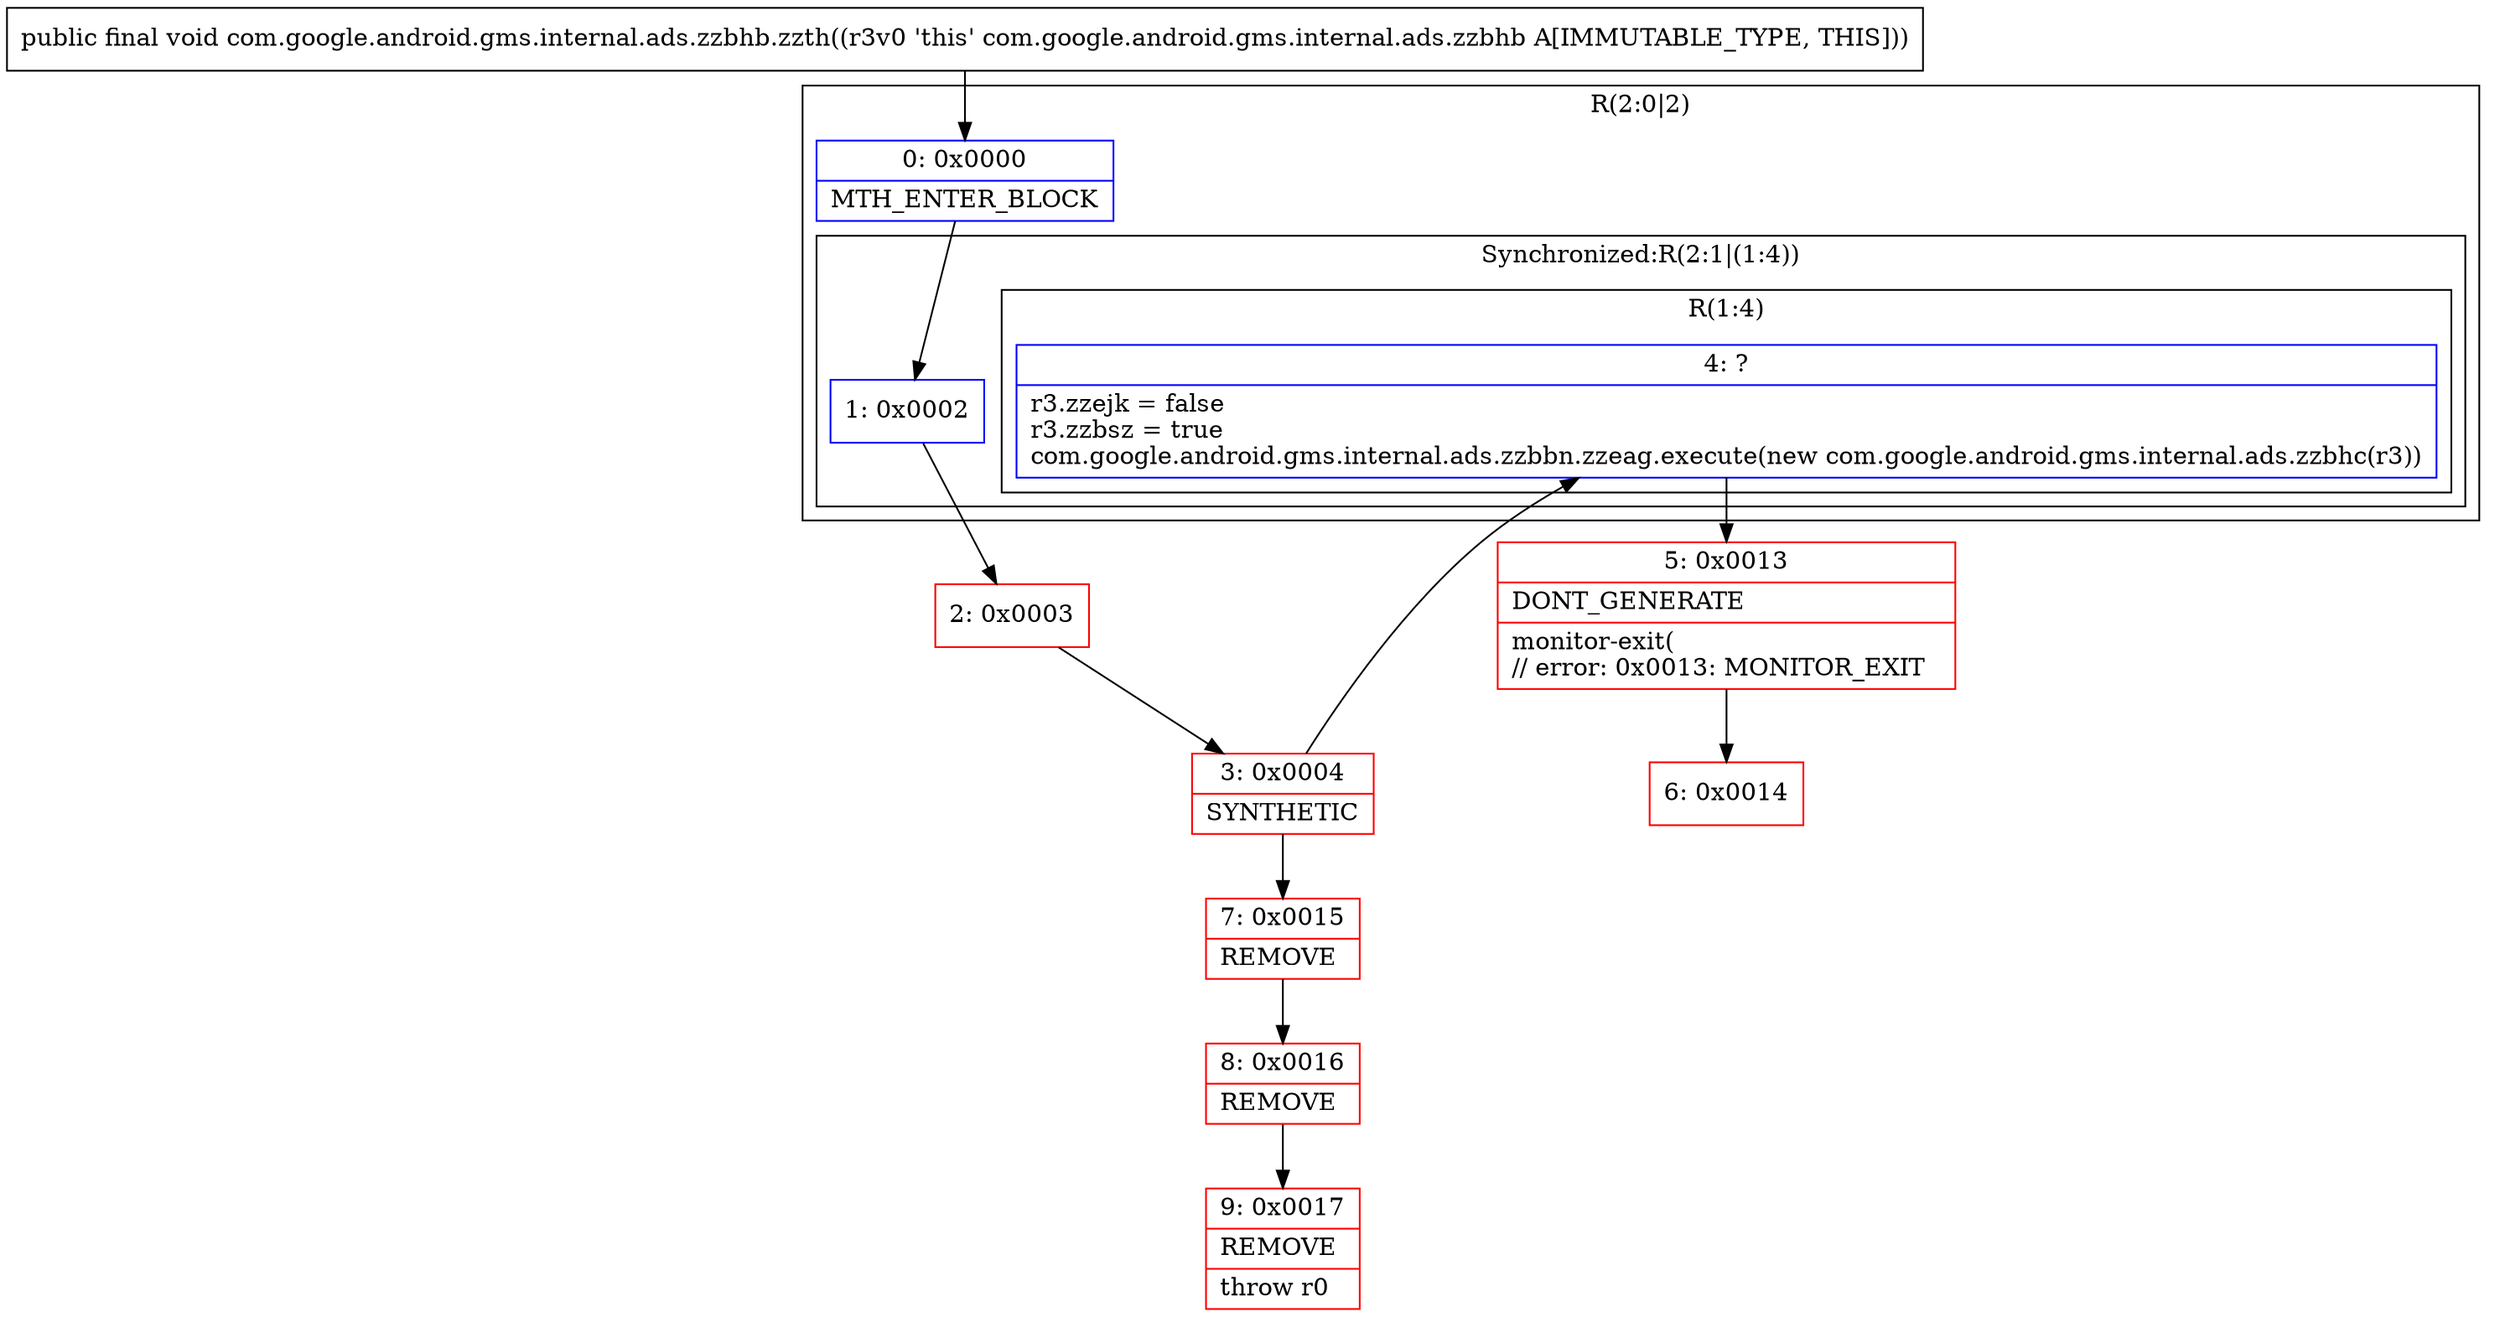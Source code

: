 digraph "CFG forcom.google.android.gms.internal.ads.zzbhb.zzth()V" {
subgraph cluster_Region_1291950771 {
label = "R(2:0|2)";
node [shape=record,color=blue];
Node_0 [shape=record,label="{0\:\ 0x0000|MTH_ENTER_BLOCK\l}"];
subgraph cluster_SynchronizedRegion_1618466688 {
label = "Synchronized:R(2:1|(1:4))";
node [shape=record,color=blue];
Node_1 [shape=record,label="{1\:\ 0x0002}"];
subgraph cluster_Region_740521853 {
label = "R(1:4)";
node [shape=record,color=blue];
Node_4 [shape=record,label="{4\:\ ?|r3.zzejk = false\lr3.zzbsz = true\lcom.google.android.gms.internal.ads.zzbbn.zzeag.execute(new com.google.android.gms.internal.ads.zzbhc(r3))\l}"];
}
}
}
Node_2 [shape=record,color=red,label="{2\:\ 0x0003}"];
Node_3 [shape=record,color=red,label="{3\:\ 0x0004|SYNTHETIC\l}"];
Node_5 [shape=record,color=red,label="{5\:\ 0x0013|DONT_GENERATE\l|monitor\-exit(\l\/\/ error: 0x0013: MONITOR_EXIT  \l}"];
Node_6 [shape=record,color=red,label="{6\:\ 0x0014}"];
Node_7 [shape=record,color=red,label="{7\:\ 0x0015|REMOVE\l}"];
Node_8 [shape=record,color=red,label="{8\:\ 0x0016|REMOVE\l}"];
Node_9 [shape=record,color=red,label="{9\:\ 0x0017|REMOVE\l|throw r0\l}"];
MethodNode[shape=record,label="{public final void com.google.android.gms.internal.ads.zzbhb.zzth((r3v0 'this' com.google.android.gms.internal.ads.zzbhb A[IMMUTABLE_TYPE, THIS])) }"];
MethodNode -> Node_0;
Node_0 -> Node_1;
Node_1 -> Node_2;
Node_4 -> Node_5;
Node_2 -> Node_3;
Node_3 -> Node_4;
Node_3 -> Node_7;
Node_5 -> Node_6;
Node_7 -> Node_8;
Node_8 -> Node_9;
}

